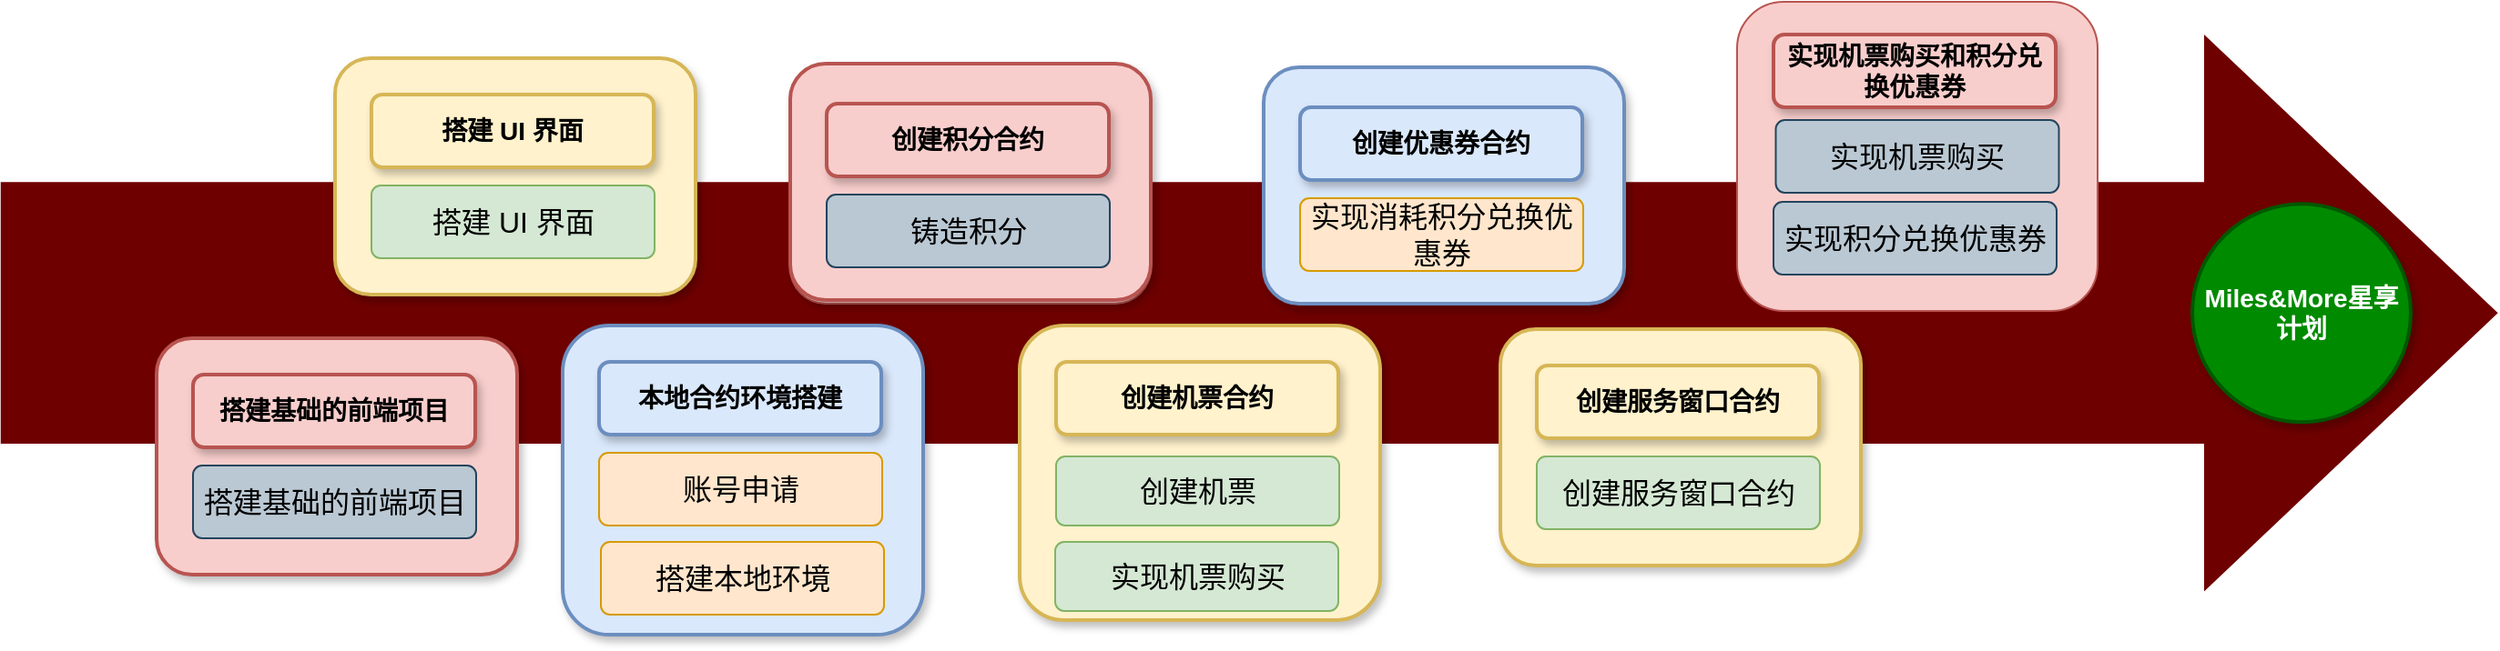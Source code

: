 <mxfile version="21.3.5" type="github">
  <diagram name="Page-1" id="4AgdEguFSzUEG5FJViuU">
    <mxGraphModel dx="607" dy="-285" grid="1" gridSize="10" guides="1" tooltips="1" connect="1" arrows="1" fold="1" page="1" pageScale="1" pageWidth="827" pageHeight="1169" math="0" shadow="0">
      <root>
        <mxCell id="0" />
        <mxCell id="1" parent="0" />
        <mxCell id="IGryYHBxyRyYG1CCyzQM-1" value="" style="html=1;shadow=0;dashed=0;align=center;verticalAlign=middle;shape=mxgraph.arrows2.arrow;dy=0.53;dx=160.12;direction=north;notch=0;rounded=0;strokeWidth=1;fontSize=14;rotation=90;fillColor=#6f0000;strokeColor=#6F0000;fontStyle=1;fontColor=#ffffff;" vertex="1" parent="1">
          <mxGeometry x="1430" y="1366" width="304" height="1370.24" as="geometry" />
        </mxCell>
        <mxCell id="IGryYHBxyRyYG1CCyzQM-3" value="Miles&amp;amp;More星享计划" style="ellipse;whiteSpace=wrap;html=1;rounded=1;shadow=1;strokeWidth=2;fontSize=14;align=center;fontStyle=1;fillColor=#008a00;fontColor=#ffffff;strokeColor=#005700;" vertex="1" parent="1">
          <mxGeometry x="2100" y="1991.12" width="120" height="120" as="geometry" />
        </mxCell>
        <mxCell id="IGryYHBxyRyYG1CCyzQM-108" value="" style="group" vertex="1" connectable="0" parent="1">
          <mxGeometry x="1080" y="1911" width="198" height="130" as="geometry" />
        </mxCell>
        <mxCell id="IGryYHBxyRyYG1CCyzQM-109" value="" style="rounded=1;whiteSpace=wrap;html=1;shadow=1;strokeWidth=2;fontSize=14;fillColor=#fff2cc;strokeColor=#d6b656;align=center;fontStyle=1" vertex="1" parent="IGryYHBxyRyYG1CCyzQM-108">
          <mxGeometry width="198" height="130" as="geometry" />
        </mxCell>
        <mxCell id="IGryYHBxyRyYG1CCyzQM-110" value="搭建 UI 界面" style="rounded=1;whiteSpace=wrap;html=1;shadow=1;strokeWidth=2;fontSize=14;fillColor=#fff2cc;strokeColor=#d6b656;align=center;fontStyle=1" vertex="1" parent="IGryYHBxyRyYG1CCyzQM-108">
          <mxGeometry x="20" y="20" width="155" height="40" as="geometry" />
        </mxCell>
        <mxCell id="IGryYHBxyRyYG1CCyzQM-111" value="搭建 UI 界面" style="html=1;shadow=0;dashed=0;shape=mxgraph.bootstrap.rrect;rSize=5;strokeColor=#82b366;strokeWidth=1;fillColor=#d5e8d4;whiteSpace=wrap;align=center;verticalAlign=middle;spacingLeft=0;fontStyle=0;fontSize=16;spacing=5;" vertex="1" parent="IGryYHBxyRyYG1CCyzQM-108">
          <mxGeometry x="20" y="70" width="155.5" height="40" as="geometry" />
        </mxCell>
        <mxCell id="IGryYHBxyRyYG1CCyzQM-105" value="" style="group" vertex="1" connectable="0" parent="1">
          <mxGeometry x="982" y="2065" width="198" height="130" as="geometry" />
        </mxCell>
        <mxCell id="IGryYHBxyRyYG1CCyzQM-6" value="" style="rounded=1;whiteSpace=wrap;html=1;shadow=1;strokeWidth=2;fontSize=14;fillColor=#f8cecc;strokeColor=#b85450;align=center;fontStyle=1" vertex="1" parent="IGryYHBxyRyYG1CCyzQM-105">
          <mxGeometry width="198" height="130" as="geometry" />
        </mxCell>
        <mxCell id="IGryYHBxyRyYG1CCyzQM-7" value="搭建基础的前端项目" style="rounded=1;whiteSpace=wrap;html=1;shadow=1;strokeWidth=2;fontSize=14;fillColor=#f8cecc;strokeColor=#b85450;align=center;fontStyle=1" vertex="1" parent="IGryYHBxyRyYG1CCyzQM-105">
          <mxGeometry x="20" y="20" width="155" height="40" as="geometry" />
        </mxCell>
        <mxCell id="IGryYHBxyRyYG1CCyzQM-9" value="搭建基础的前端项目" style="html=1;shadow=0;dashed=0;shape=mxgraph.bootstrap.rrect;rSize=5;strokeColor=#23445d;strokeWidth=1;fillColor=#bac8d3;whiteSpace=wrap;align=center;verticalAlign=middle;spacingLeft=0;fontStyle=0;fontSize=16;spacing=5;" vertex="1" parent="IGryYHBxyRyYG1CCyzQM-105">
          <mxGeometry x="20" y="70" width="155.5" height="40" as="geometry" />
        </mxCell>
        <mxCell id="IGryYHBxyRyYG1CCyzQM-113" value="" style="group;fillColor=#dae8fc;strokeColor=#6c8ebf;rounded=1;" vertex="1" connectable="0" parent="1">
          <mxGeometry x="1205" y="2058" width="198" height="170" as="geometry" />
        </mxCell>
        <mxCell id="IGryYHBxyRyYG1CCyzQM-114" value="" style="rounded=1;whiteSpace=wrap;html=1;shadow=1;strokeWidth=2;fontSize=14;fillColor=#dae8fc;strokeColor=#6c8ebf;align=center;fontStyle=1" vertex="1" parent="IGryYHBxyRyYG1CCyzQM-113">
          <mxGeometry width="198" height="170" as="geometry" />
        </mxCell>
        <mxCell id="IGryYHBxyRyYG1CCyzQM-115" value="本地合约环境搭建" style="rounded=1;whiteSpace=wrap;html=1;shadow=1;strokeWidth=2;fontSize=14;fillColor=#dae8fc;strokeColor=#6c8ebf;align=center;fontStyle=1" vertex="1" parent="IGryYHBxyRyYG1CCyzQM-113">
          <mxGeometry x="20" y="20" width="155" height="40" as="geometry" />
        </mxCell>
        <mxCell id="IGryYHBxyRyYG1CCyzQM-116" value="账号申请" style="html=1;shadow=0;dashed=0;shape=mxgraph.bootstrap.rrect;rSize=5;strokeColor=#d79b00;strokeWidth=1;fillColor=#ffe6cc;whiteSpace=wrap;align=center;verticalAlign=middle;spacingLeft=0;fontStyle=0;fontSize=16;spacing=5;" vertex="1" parent="IGryYHBxyRyYG1CCyzQM-113">
          <mxGeometry x="20" y="70" width="155.5" height="40" as="geometry" />
        </mxCell>
        <mxCell id="IGryYHBxyRyYG1CCyzQM-117" value="搭建本地环境" style="html=1;shadow=0;dashed=0;shape=mxgraph.bootstrap.rrect;rSize=5;strokeColor=#d79b00;strokeWidth=1;fillColor=#ffe6cc;whiteSpace=wrap;align=center;verticalAlign=middle;spacingLeft=0;fontStyle=0;fontSize=16;spacing=5;" vertex="1" parent="1">
          <mxGeometry x="1226" y="2177" width="155.5" height="40" as="geometry" />
        </mxCell>
        <mxCell id="IGryYHBxyRyYG1CCyzQM-118" value="" style="group;fillColor=#f8cecc;strokeColor=#b85450;rounded=1;" vertex="1" connectable="0" parent="1">
          <mxGeometry x="1330" y="1916" width="198" height="130" as="geometry" />
        </mxCell>
        <mxCell id="IGryYHBxyRyYG1CCyzQM-119" value="" style="rounded=1;whiteSpace=wrap;html=1;shadow=1;strokeWidth=2;fontSize=14;fillColor=#f8cecc;strokeColor=#b85450;align=center;fontStyle=1" vertex="1" parent="IGryYHBxyRyYG1CCyzQM-118">
          <mxGeometry y="-2" width="198" height="130" as="geometry" />
        </mxCell>
        <mxCell id="IGryYHBxyRyYG1CCyzQM-120" value="创建积分合约" style="rounded=1;whiteSpace=wrap;html=1;shadow=1;strokeWidth=2;fontSize=14;fillColor=#f8cecc;strokeColor=#b85450;align=center;fontStyle=1" vertex="1" parent="IGryYHBxyRyYG1CCyzQM-118">
          <mxGeometry x="20" y="20" width="155" height="40" as="geometry" />
        </mxCell>
        <mxCell id="IGryYHBxyRyYG1CCyzQM-121" value="铸造积分" style="html=1;shadow=0;dashed=0;shape=mxgraph.bootstrap.rrect;rSize=5;strokeColor=#23445d;strokeWidth=1;fillColor=#bac8d3;whiteSpace=wrap;align=center;verticalAlign=middle;spacingLeft=0;fontStyle=0;fontSize=16;spacing=5;" vertex="1" parent="IGryYHBxyRyYG1CCyzQM-118">
          <mxGeometry x="20" y="70" width="155.5" height="40" as="geometry" />
        </mxCell>
        <mxCell id="IGryYHBxyRyYG1CCyzQM-123" value="" style="rounded=1;whiteSpace=wrap;html=1;shadow=1;strokeWidth=2;fontSize=14;fillColor=#fff2cc;strokeColor=#d6b656;align=center;fontStyle=1" vertex="1" parent="1">
          <mxGeometry x="1456" y="2058" width="198" height="162" as="geometry" />
        </mxCell>
        <mxCell id="IGryYHBxyRyYG1CCyzQM-124" value="创建机票合约" style="rounded=1;whiteSpace=wrap;html=1;shadow=1;strokeWidth=2;fontSize=14;fillColor=#fff2cc;strokeColor=#d6b656;align=center;fontStyle=1" vertex="1" parent="1">
          <mxGeometry x="1476" y="2078" width="155" height="40" as="geometry" />
        </mxCell>
        <mxCell id="IGryYHBxyRyYG1CCyzQM-125" value="创建机票" style="html=1;shadow=0;dashed=0;shape=mxgraph.bootstrap.rrect;rSize=5;strokeColor=#82b366;strokeWidth=1;fillColor=#d5e8d4;whiteSpace=wrap;align=center;verticalAlign=middle;spacingLeft=0;fontStyle=0;fontSize=16;spacing=5;" vertex="1" parent="1">
          <mxGeometry x="1476" y="2130" width="155.5" height="38" as="geometry" />
        </mxCell>
        <mxCell id="IGryYHBxyRyYG1CCyzQM-126" value="实现机票购买" style="html=1;shadow=0;dashed=0;shape=mxgraph.bootstrap.rrect;rSize=5;strokeColor=#82b366;strokeWidth=1;fillColor=#d5e8d4;whiteSpace=wrap;align=center;verticalAlign=middle;spacingLeft=0;fontStyle=0;fontSize=16;spacing=5;" vertex="1" parent="1">
          <mxGeometry x="1475.5" y="2177" width="155.5" height="38" as="geometry" />
        </mxCell>
        <mxCell id="IGryYHBxyRyYG1CCyzQM-131" value="" style="rounded=1;whiteSpace=wrap;html=1;shadow=1;strokeWidth=2;fontSize=14;fillColor=#dae8fc;strokeColor=#6c8ebf;align=center;fontStyle=1" vertex="1" parent="1">
          <mxGeometry x="1590" y="1916" width="198" height="130" as="geometry" />
        </mxCell>
        <mxCell id="IGryYHBxyRyYG1CCyzQM-132" value="创建优惠券合约" style="rounded=1;whiteSpace=wrap;html=1;shadow=1;strokeWidth=2;fontSize=14;fillColor=#dae8fc;strokeColor=#6c8ebf;align=center;fontStyle=1" vertex="1" parent="1">
          <mxGeometry x="1610" y="1938" width="155" height="40" as="geometry" />
        </mxCell>
        <mxCell id="IGryYHBxyRyYG1CCyzQM-133" value="实现消耗积分兑换优惠券" style="html=1;shadow=0;dashed=0;shape=mxgraph.bootstrap.rrect;rSize=5;strokeColor=#d79b00;strokeWidth=1;fillColor=#ffe6cc;whiteSpace=wrap;align=center;verticalAlign=middle;spacingLeft=0;fontStyle=0;fontSize=16;spacing=5;" vertex="1" parent="1">
          <mxGeometry x="1610" y="1988" width="155.5" height="40" as="geometry" />
        </mxCell>
        <mxCell id="IGryYHBxyRyYG1CCyzQM-134" value="" style="group" vertex="1" connectable="0" parent="1">
          <mxGeometry x="1720" y="2060" width="198" height="130" as="geometry" />
        </mxCell>
        <mxCell id="IGryYHBxyRyYG1CCyzQM-135" value="" style="rounded=1;whiteSpace=wrap;html=1;shadow=1;strokeWidth=2;fontSize=14;fillColor=#fff2cc;strokeColor=#d6b656;align=center;fontStyle=1" vertex="1" parent="IGryYHBxyRyYG1CCyzQM-134">
          <mxGeometry width="198" height="130" as="geometry" />
        </mxCell>
        <mxCell id="IGryYHBxyRyYG1CCyzQM-136" value="创建服务窗口合约" style="rounded=1;whiteSpace=wrap;html=1;shadow=1;strokeWidth=2;fontSize=14;fillColor=#fff2cc;strokeColor=#d6b656;align=center;fontStyle=1" vertex="1" parent="IGryYHBxyRyYG1CCyzQM-134">
          <mxGeometry x="20" y="20" width="155" height="40" as="geometry" />
        </mxCell>
        <mxCell id="IGryYHBxyRyYG1CCyzQM-137" value="创建服务窗口合约" style="html=1;shadow=0;dashed=0;shape=mxgraph.bootstrap.rrect;rSize=5;strokeColor=#82b366;strokeWidth=1;fillColor=#d5e8d4;whiteSpace=wrap;align=center;verticalAlign=middle;spacingLeft=0;fontStyle=0;fontSize=16;spacing=5;" vertex="1" parent="IGryYHBxyRyYG1CCyzQM-134">
          <mxGeometry x="20" y="70" width="155.5" height="40" as="geometry" />
        </mxCell>
        <mxCell id="IGryYHBxyRyYG1CCyzQM-138" value="" style="group;fillColor=#f8cecc;strokeColor=#b85450;rounded=1;container=0;" vertex="1" connectable="0" parent="1">
          <mxGeometry x="1850" y="1880" width="198" height="170" as="geometry" />
        </mxCell>
        <mxCell id="IGryYHBxyRyYG1CCyzQM-140" value="实现机票购买和积分兑换优惠券" style="rounded=1;whiteSpace=wrap;html=1;shadow=1;strokeWidth=2;fontSize=14;fillColor=#f8cecc;strokeColor=#b85450;align=center;fontStyle=1" vertex="1" parent="1">
          <mxGeometry x="1870" y="1898" width="155" height="40" as="geometry" />
        </mxCell>
        <mxCell id="IGryYHBxyRyYG1CCyzQM-141" value="实现积分兑换优惠券" style="html=1;shadow=0;dashed=0;shape=mxgraph.bootstrap.rrect;rSize=5;strokeColor=#23445d;strokeWidth=1;fillColor=#bac8d3;whiteSpace=wrap;align=center;verticalAlign=middle;spacingLeft=0;fontStyle=0;fontSize=16;spacing=5;" vertex="1" parent="1">
          <mxGeometry x="1870" y="1990" width="155.5" height="40" as="geometry" />
        </mxCell>
        <mxCell id="IGryYHBxyRyYG1CCyzQM-142" value="实现机票购买" style="html=1;shadow=0;dashed=0;shape=mxgraph.bootstrap.rrect;rSize=5;strokeColor=#23445d;strokeWidth=1;fillColor=#bac8d3;whiteSpace=wrap;align=center;verticalAlign=middle;spacingLeft=0;fontStyle=0;fontSize=16;spacing=5;" vertex="1" parent="1">
          <mxGeometry x="1871.25" y="1945" width="155.5" height="40" as="geometry" />
        </mxCell>
      </root>
    </mxGraphModel>
  </diagram>
</mxfile>

